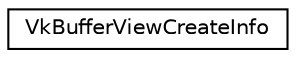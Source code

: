 digraph "Graphical Class Hierarchy"
{
 // LATEX_PDF_SIZE
  edge [fontname="Helvetica",fontsize="10",labelfontname="Helvetica",labelfontsize="10"];
  node [fontname="Helvetica",fontsize="10",shape=record];
  rankdir="LR";
  Node0 [label="VkBufferViewCreateInfo",height=0.2,width=0.4,color="black", fillcolor="white", style="filled",URL="$structVkBufferViewCreateInfo.html",tooltip=" "];
}
